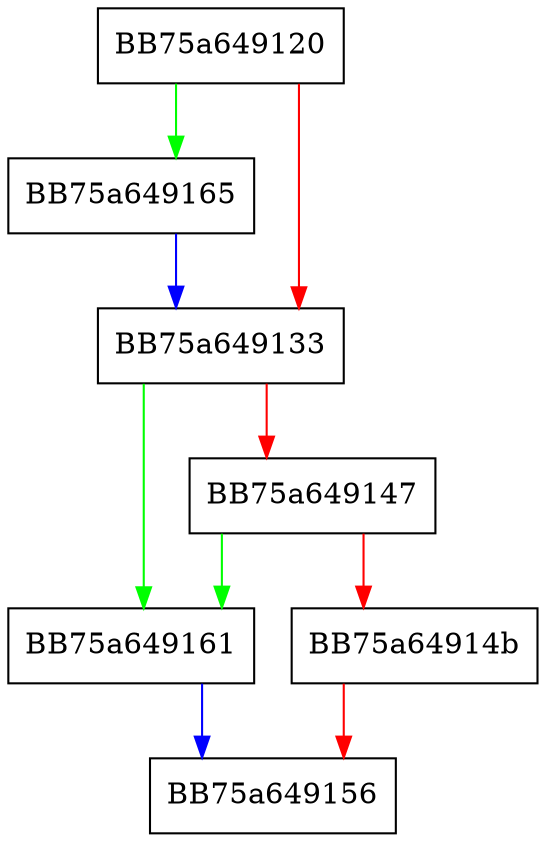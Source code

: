 digraph GetFileReport {
  node [shape="box"];
  graph [splines=ortho];
  BB75a649120 -> BB75a649165 [color="green"];
  BB75a649120 -> BB75a649133 [color="red"];
  BB75a649133 -> BB75a649161 [color="green"];
  BB75a649133 -> BB75a649147 [color="red"];
  BB75a649147 -> BB75a649161 [color="green"];
  BB75a649147 -> BB75a64914b [color="red"];
  BB75a64914b -> BB75a649156 [color="red"];
  BB75a649161 -> BB75a649156 [color="blue"];
  BB75a649165 -> BB75a649133 [color="blue"];
}